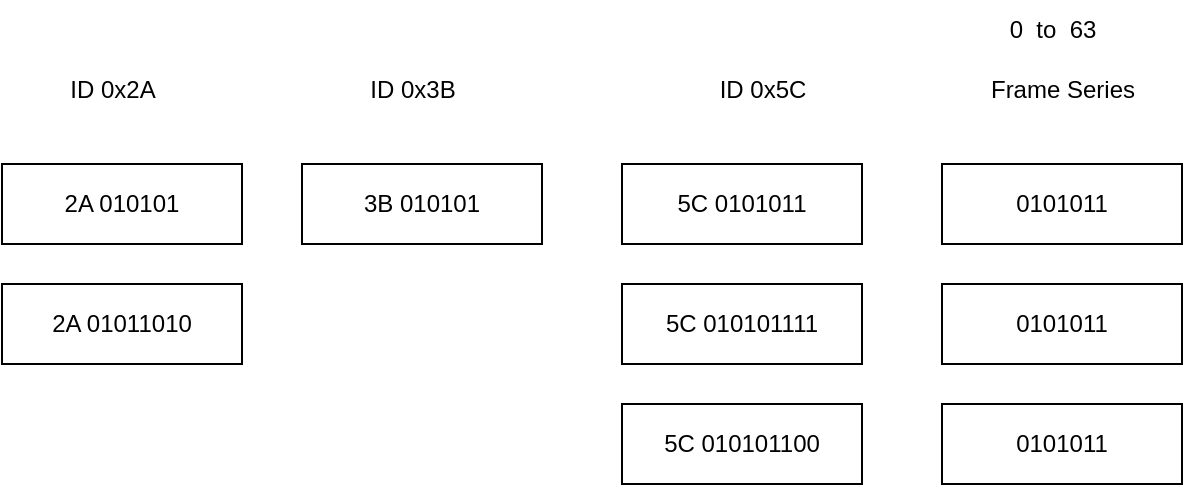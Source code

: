 <mxfile version="24.1.0" type="github">
  <diagram name="Page-1" id="dqwDK56-tl0pDwXifesk">
    <mxGraphModel dx="1085" dy="699" grid="1" gridSize="10" guides="1" tooltips="1" connect="1" arrows="1" fold="1" page="1" pageScale="1" pageWidth="850" pageHeight="1100" math="0" shadow="0">
      <root>
        <mxCell id="0" />
        <mxCell id="1" parent="0" />
        <mxCell id="QEOYh_koWCQ9f7qdq2Gg-1" value="2A 010101" style="rounded=0;whiteSpace=wrap;html=1;" vertex="1" parent="1">
          <mxGeometry x="40" y="140" width="120" height="40" as="geometry" />
        </mxCell>
        <mxCell id="QEOYh_koWCQ9f7qdq2Gg-3" style="edgeStyle=orthogonalEdgeStyle;rounded=0;orthogonalLoop=1;jettySize=auto;html=1;exitX=0.5;exitY=1;exitDx=0;exitDy=0;" edge="1" parent="1" source="QEOYh_koWCQ9f7qdq2Gg-1" target="QEOYh_koWCQ9f7qdq2Gg-1">
          <mxGeometry relative="1" as="geometry" />
        </mxCell>
        <mxCell id="QEOYh_koWCQ9f7qdq2Gg-5" value="2A 01011010" style="rounded=0;whiteSpace=wrap;html=1;" vertex="1" parent="1">
          <mxGeometry x="40" y="200" width="120" height="40" as="geometry" />
        </mxCell>
        <mxCell id="QEOYh_koWCQ9f7qdq2Gg-6" value="ID 0x2A" style="text;html=1;align=center;verticalAlign=middle;resizable=0;points=[];autosize=1;strokeColor=none;fillColor=none;" vertex="1" parent="1">
          <mxGeometry x="60" y="88" width="70" height="30" as="geometry" />
        </mxCell>
        <mxCell id="QEOYh_koWCQ9f7qdq2Gg-7" value="3B 010101" style="rounded=0;whiteSpace=wrap;html=1;" vertex="1" parent="1">
          <mxGeometry x="190" y="140" width="120" height="40" as="geometry" />
        </mxCell>
        <mxCell id="QEOYh_koWCQ9f7qdq2Gg-8" value="ID 0x3B" style="text;html=1;align=center;verticalAlign=middle;resizable=0;points=[];autosize=1;strokeColor=none;fillColor=none;" vertex="1" parent="1">
          <mxGeometry x="210" y="88" width="70" height="30" as="geometry" />
        </mxCell>
        <mxCell id="QEOYh_koWCQ9f7qdq2Gg-9" value="5C 0101011" style="rounded=0;whiteSpace=wrap;html=1;" vertex="1" parent="1">
          <mxGeometry x="350" y="140" width="120" height="40" as="geometry" />
        </mxCell>
        <mxCell id="QEOYh_koWCQ9f7qdq2Gg-10" value="5C 010101100" style="rounded=0;whiteSpace=wrap;html=1;" vertex="1" parent="1">
          <mxGeometry x="350" y="260" width="120" height="40" as="geometry" />
        </mxCell>
        <mxCell id="QEOYh_koWCQ9f7qdq2Gg-11" value="5C 010101111" style="rounded=0;whiteSpace=wrap;html=1;" vertex="1" parent="1">
          <mxGeometry x="350" y="200" width="120" height="40" as="geometry" />
        </mxCell>
        <mxCell id="QEOYh_koWCQ9f7qdq2Gg-12" value="ID 0x5C" style="text;html=1;align=center;verticalAlign=middle;resizable=0;points=[];autosize=1;strokeColor=none;fillColor=none;" vertex="1" parent="1">
          <mxGeometry x="385" y="88" width="70" height="30" as="geometry" />
        </mxCell>
        <mxCell id="QEOYh_koWCQ9f7qdq2Gg-14" value="Frame Series" style="text;html=1;align=center;verticalAlign=middle;resizable=0;points=[];autosize=1;strokeColor=none;fillColor=none;" vertex="1" parent="1">
          <mxGeometry x="520" y="88" width="100" height="30" as="geometry" />
        </mxCell>
        <mxCell id="QEOYh_koWCQ9f7qdq2Gg-15" value="0&amp;nbsp; to&amp;nbsp; 63" style="text;html=1;align=center;verticalAlign=middle;resizable=0;points=[];autosize=1;strokeColor=none;fillColor=none;" vertex="1" parent="1">
          <mxGeometry x="530" y="58" width="70" height="30" as="geometry" />
        </mxCell>
        <mxCell id="QEOYh_koWCQ9f7qdq2Gg-16" value="0101011" style="rounded=0;whiteSpace=wrap;html=1;" vertex="1" parent="1">
          <mxGeometry x="510" y="260" width="120" height="40" as="geometry" />
        </mxCell>
        <mxCell id="QEOYh_koWCQ9f7qdq2Gg-17" value="0101011" style="rounded=0;whiteSpace=wrap;html=1;" vertex="1" parent="1">
          <mxGeometry x="510" y="200" width="120" height="40" as="geometry" />
        </mxCell>
        <mxCell id="QEOYh_koWCQ9f7qdq2Gg-18" value="0101011" style="rounded=0;whiteSpace=wrap;html=1;" vertex="1" parent="1">
          <mxGeometry x="510" y="140" width="120" height="40" as="geometry" />
        </mxCell>
      </root>
    </mxGraphModel>
  </diagram>
</mxfile>
